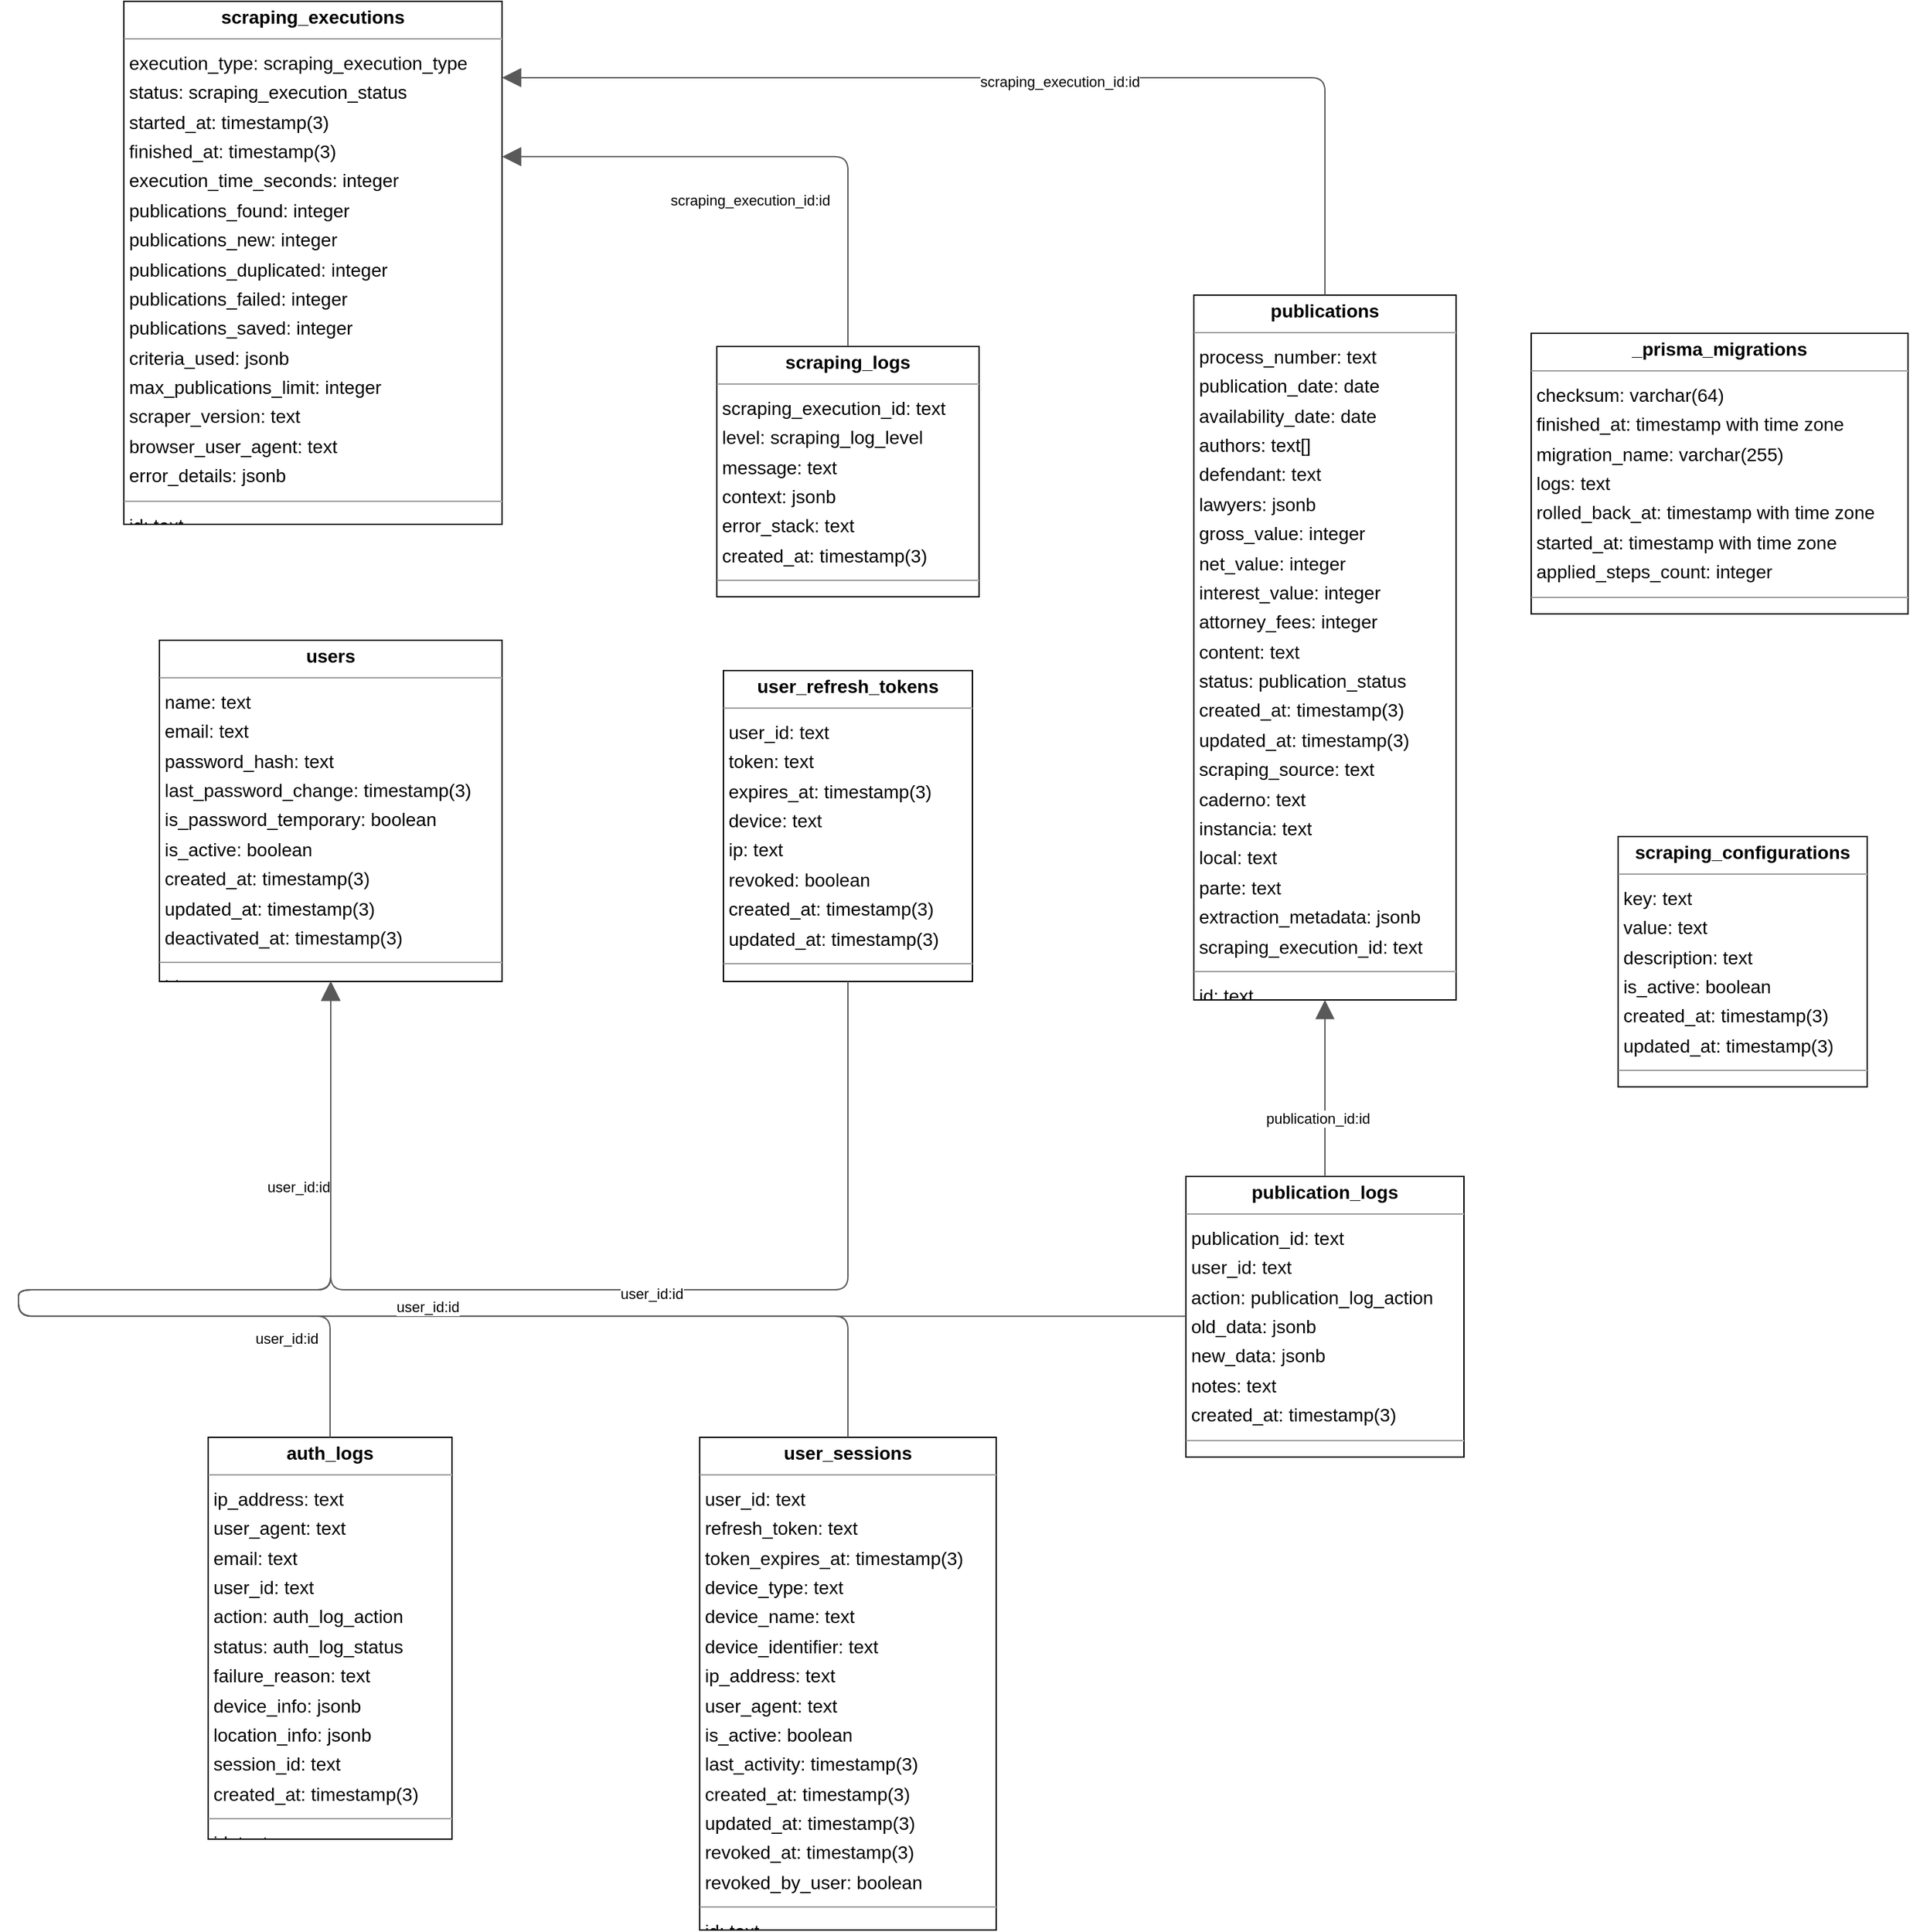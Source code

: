 <mxGraphModel dx="0" dy="0" grid="1" gridSize="10" guides="1" tooltips="1" connect="1" arrows="1" fold="1" page="0" pageScale="1" background="none" math="0" shadow="0">
  <root>
    <mxCell id="0" />
    <mxCell id="1" parent="0" />
    <mxCell id="node3" parent="1" vertex="1" value="&lt;p style=&quot;margin:0px;margin-top:4px;text-align:center;&quot;&gt;&lt;b&gt;_prisma_migrations&lt;/b&gt;&lt;/p&gt;&lt;hr size=&quot;1&quot;/&gt;&lt;p style=&quot;margin:0 0 0 4px;line-height:1.6;&quot;&gt; checksum: varchar(64)&lt;br/&gt; finished_at: timestamp with time zone&lt;br/&gt; migration_name: varchar(255)&lt;br/&gt; logs: text&lt;br/&gt; rolled_back_at: timestamp with time zone&lt;br/&gt; started_at: timestamp with time zone&lt;br/&gt; applied_steps_count: integer&lt;/p&gt;&lt;hr size=&quot;1&quot;/&gt;&lt;p style=&quot;margin:0 0 0 4px;line-height:1.6;&quot;&gt; id: varchar(36)&lt;/p&gt;" style="verticalAlign=top;align=left;overflow=fill;fontSize=14;fontFamily=Helvetica;html=1;rounded=0;shadow=0;comic=0;labelBackgroundColor=none;strokeWidth=1;">
      <mxGeometry x="1287" y="685" width="286" height="213" as="geometry" />
    </mxCell>
    <mxCell id="node0" parent="1" vertex="1" value="&lt;p style=&quot;margin:0px;margin-top:4px;text-align:center;&quot;&gt;&lt;b&gt;auth_logs&lt;/b&gt;&lt;/p&gt;&lt;hr size=&quot;1&quot;/&gt;&lt;p style=&quot;margin:0 0 0 4px;line-height:1.6;&quot;&gt; ip_address: text&lt;br/&gt; user_agent: text&lt;br/&gt; email: text&lt;br/&gt; user_id: text&lt;br/&gt; action: auth_log_action&lt;br/&gt; status: auth_log_status&lt;br/&gt; failure_reason: text&lt;br/&gt; device_info: jsonb&lt;br/&gt; location_info: jsonb&lt;br/&gt; session_id: text&lt;br/&gt; created_at: timestamp(3)&lt;/p&gt;&lt;hr size=&quot;1&quot;/&gt;&lt;p style=&quot;margin:0 0 0 4px;line-height:1.6;&quot;&gt; id: text&lt;/p&gt;" style="verticalAlign=top;align=left;overflow=fill;fontSize=14;fontFamily=Helvetica;html=1;rounded=0;shadow=0;comic=0;labelBackgroundColor=none;strokeWidth=1;">
      <mxGeometry x="283" y="1523" width="185" height="305" as="geometry" />
    </mxCell>
    <mxCell id="node4" parent="1" vertex="1" value="&lt;p style=&quot;margin:0px;margin-top:4px;text-align:center;&quot;&gt;&lt;b&gt;publication_logs&lt;/b&gt;&lt;/p&gt;&lt;hr size=&quot;1&quot;/&gt;&lt;p style=&quot;margin:0 0 0 4px;line-height:1.6;&quot;&gt; publication_id: text&lt;br/&gt; user_id: text&lt;br/&gt; action: publication_log_action&lt;br/&gt; old_data: jsonb&lt;br/&gt; new_data: jsonb&lt;br/&gt; notes: text&lt;br/&gt; created_at: timestamp(3)&lt;/p&gt;&lt;hr size=&quot;1&quot;/&gt;&lt;p style=&quot;margin:0 0 0 4px;line-height:1.6;&quot;&gt; id: text&lt;/p&gt;" style="verticalAlign=top;align=left;overflow=fill;fontSize=14;fontFamily=Helvetica;html=1;rounded=0;shadow=0;comic=0;labelBackgroundColor=none;strokeWidth=1;">
      <mxGeometry x="1025" y="1325" width="211" height="213" as="geometry" />
    </mxCell>
    <mxCell id="node1" parent="1" vertex="1" value="&lt;p style=&quot;margin:0px;margin-top:4px;text-align:center;&quot;&gt;&lt;b&gt;publications&lt;/b&gt;&lt;/p&gt;&lt;hr size=&quot;1&quot;/&gt;&lt;p style=&quot;margin:0 0 0 4px;line-height:1.6;&quot;&gt; process_number: text&lt;br/&gt; publication_date: date&lt;br/&gt; availability_date: date&lt;br/&gt; authors: text[]&lt;br/&gt; defendant: text&lt;br/&gt; lawyers: jsonb&lt;br/&gt; gross_value: integer&lt;br/&gt; net_value: integer&lt;br/&gt; interest_value: integer&lt;br/&gt; attorney_fees: integer&lt;br/&gt; content: text&lt;br/&gt; status: publication_status&lt;br/&gt; created_at: timestamp(3)&lt;br/&gt; updated_at: timestamp(3)&lt;br/&gt; scraping_source: text&lt;br/&gt; caderno: text&lt;br/&gt; instancia: text&lt;br/&gt; local: text&lt;br/&gt; parte: text&lt;br/&gt; extraction_metadata: jsonb&lt;br/&gt; scraping_execution_id: text&lt;/p&gt;&lt;hr size=&quot;1&quot;/&gt;&lt;p style=&quot;margin:0 0 0 4px;line-height:1.6;&quot;&gt; id: text&lt;/p&gt;" style="verticalAlign=top;align=left;overflow=fill;fontSize=14;fontFamily=Helvetica;html=1;rounded=0;shadow=0;comic=0;labelBackgroundColor=none;strokeWidth=1;">
      <mxGeometry x="1031" y="656" width="199" height="535" as="geometry" />
    </mxCell>
    <mxCell id="node2" parent="1" vertex="1" value="&lt;p style=&quot;margin:0px;margin-top:4px;text-align:center;&quot;&gt;&lt;b&gt;scraping_configurations&lt;/b&gt;&lt;/p&gt;&lt;hr size=&quot;1&quot;/&gt;&lt;p style=&quot;margin:0 0 0 4px;line-height:1.6;&quot;&gt; key: text&lt;br/&gt; value: text&lt;br/&gt; description: text&lt;br/&gt; is_active: boolean&lt;br/&gt; created_at: timestamp(3)&lt;br/&gt; updated_at: timestamp(3)&lt;/p&gt;&lt;hr size=&quot;1&quot;/&gt;&lt;p style=&quot;margin:0 0 0 4px;line-height:1.6;&quot;&gt; id: text&lt;/p&gt;" style="verticalAlign=top;align=left;overflow=fill;fontSize=14;fontFamily=Helvetica;html=1;rounded=0;shadow=0;comic=0;labelBackgroundColor=none;strokeWidth=1;">
      <mxGeometry x="1353" y="1067" width="189" height="190" as="geometry" />
    </mxCell>
    <mxCell id="node7" parent="1" vertex="1" value="&lt;p style=&quot;margin:0px;margin-top:4px;text-align:center;&quot;&gt;&lt;b&gt;scraping_executions&lt;/b&gt;&lt;/p&gt;&lt;hr size=&quot;1&quot;/&gt;&lt;p style=&quot;margin:0 0 0 4px;line-height:1.6;&quot;&gt; execution_type: scraping_execution_type&lt;br/&gt; status: scraping_execution_status&lt;br/&gt; started_at: timestamp(3)&lt;br/&gt; finished_at: timestamp(3)&lt;br/&gt; execution_time_seconds: integer&lt;br/&gt; publications_found: integer&lt;br/&gt; publications_new: integer&lt;br/&gt; publications_duplicated: integer&lt;br/&gt; publications_failed: integer&lt;br/&gt; publications_saved: integer&lt;br/&gt; criteria_used: jsonb&lt;br/&gt; max_publications_limit: integer&lt;br/&gt; scraper_version: text&lt;br/&gt; browser_user_agent: text&lt;br/&gt; error_details: jsonb&lt;/p&gt;&lt;hr size=&quot;1&quot;/&gt;&lt;p style=&quot;margin:0 0 0 4px;line-height:1.6;&quot;&gt; id: text&lt;/p&gt;" style="verticalAlign=top;align=left;overflow=fill;fontSize=14;fontFamily=Helvetica;html=1;rounded=0;shadow=0;comic=0;labelBackgroundColor=none;strokeWidth=1;">
      <mxGeometry x="219" y="433" width="287" height="397" as="geometry" />
    </mxCell>
    <mxCell id="node9" parent="1" vertex="1" value="&lt;p style=&quot;margin:0px;margin-top:4px;text-align:center;&quot;&gt;&lt;b&gt;scraping_logs&lt;/b&gt;&lt;/p&gt;&lt;hr size=&quot;1&quot;/&gt;&lt;p style=&quot;margin:0 0 0 4px;line-height:1.6;&quot;&gt; scraping_execution_id: text&lt;br/&gt; level: scraping_log_level&lt;br/&gt; message: text&lt;br/&gt; context: jsonb&lt;br/&gt; error_stack: text&lt;br/&gt; created_at: timestamp(3)&lt;/p&gt;&lt;hr size=&quot;1&quot;/&gt;&lt;p style=&quot;margin:0 0 0 4px;line-height:1.6;&quot;&gt; id: text&lt;/p&gt;" style="verticalAlign=top;align=left;overflow=fill;fontSize=14;fontFamily=Helvetica;html=1;rounded=0;shadow=0;comic=0;labelBackgroundColor=none;strokeWidth=1;">
      <mxGeometry x="669" y="695" width="199" height="190" as="geometry" />
    </mxCell>
    <mxCell id="node8" parent="1" vertex="1" value="&lt;p style=&quot;margin:0px;margin-top:4px;text-align:center;&quot;&gt;&lt;b&gt;user_refresh_tokens&lt;/b&gt;&lt;/p&gt;&lt;hr size=&quot;1&quot;/&gt;&lt;p style=&quot;margin:0 0 0 4px;line-height:1.6;&quot;&gt; user_id: text&lt;br/&gt; token: text&lt;br/&gt; expires_at: timestamp(3)&lt;br/&gt; device: text&lt;br/&gt; ip: text&lt;br/&gt; revoked: boolean&lt;br/&gt; created_at: timestamp(3)&lt;br/&gt; updated_at: timestamp(3)&lt;/p&gt;&lt;hr size=&quot;1&quot;/&gt;&lt;p style=&quot;margin:0 0 0 4px;line-height:1.6;&quot;&gt; id: text&lt;/p&gt;" style="verticalAlign=top;align=left;overflow=fill;fontSize=14;fontFamily=Helvetica;html=1;rounded=0;shadow=0;comic=0;labelBackgroundColor=none;strokeWidth=1;">
      <mxGeometry x="674" y="941" width="189" height="236" as="geometry" />
    </mxCell>
    <mxCell id="node5" parent="1" vertex="1" value="&lt;p style=&quot;margin:0px;margin-top:4px;text-align:center;&quot;&gt;&lt;b&gt;user_sessions&lt;/b&gt;&lt;/p&gt;&lt;hr size=&quot;1&quot;/&gt;&lt;p style=&quot;margin:0 0 0 4px;line-height:1.6;&quot;&gt; user_id: text&lt;br/&gt; refresh_token: text&lt;br/&gt; token_expires_at: timestamp(3)&lt;br/&gt; device_type: text&lt;br/&gt; device_name: text&lt;br/&gt; device_identifier: text&lt;br/&gt; ip_address: text&lt;br/&gt; user_agent: text&lt;br/&gt; is_active: boolean&lt;br/&gt; last_activity: timestamp(3)&lt;br/&gt; created_at: timestamp(3)&lt;br/&gt; updated_at: timestamp(3)&lt;br/&gt; revoked_at: timestamp(3)&lt;br/&gt; revoked_by_user: boolean&lt;/p&gt;&lt;hr size=&quot;1&quot;/&gt;&lt;p style=&quot;margin:0 0 0 4px;line-height:1.6;&quot;&gt; id: text&lt;/p&gt;" style="verticalAlign=top;align=left;overflow=fill;fontSize=14;fontFamily=Helvetica;html=1;rounded=0;shadow=0;comic=0;labelBackgroundColor=none;strokeWidth=1;">
      <mxGeometry x="656" y="1523" width="225" height="374" as="geometry" />
    </mxCell>
    <mxCell id="node6" parent="1" vertex="1" value="&lt;p style=&quot;margin:0px;margin-top:4px;text-align:center;&quot;&gt;&lt;b&gt;users&lt;/b&gt;&lt;/p&gt;&lt;hr size=&quot;1&quot;/&gt;&lt;p style=&quot;margin:0 0 0 4px;line-height:1.6;&quot;&gt; name: text&lt;br/&gt; email: text&lt;br/&gt; password_hash: text&lt;br/&gt; last_password_change: timestamp(3)&lt;br/&gt; is_password_temporary: boolean&lt;br/&gt; is_active: boolean&lt;br/&gt; created_at: timestamp(3)&lt;br/&gt; updated_at: timestamp(3)&lt;br/&gt; deactivated_at: timestamp(3)&lt;/p&gt;&lt;hr size=&quot;1&quot;/&gt;&lt;p style=&quot;margin:0 0 0 4px;line-height:1.6;&quot;&gt; id: text&lt;/p&gt;" style="verticalAlign=top;align=left;overflow=fill;fontSize=14;fontFamily=Helvetica;html=1;rounded=0;shadow=0;comic=0;labelBackgroundColor=none;strokeWidth=1;">
      <mxGeometry x="246" y="918" width="260" height="259" as="geometry" />
    </mxCell>
    <mxCell id="edge2" edge="1" value="" parent="1" source="node0" target="node6" style="html=1;rounded=1;edgeStyle=orthogonalEdgeStyle;dashed=0;startArrow=none;endArrow=block;endSize=12;strokeColor=#595959;exitX=0.500;exitY=0.000;exitDx=0;exitDy=0;entryX=0.500;entryY=1.000;entryDx=0;entryDy=0;">
      <mxGeometry width="50" height="50" relative="1" as="geometry">
        <Array as="points">
          <mxPoint x="376" y="1431" />
          <mxPoint x="139" y="1431" />
          <mxPoint x="139" y="1411" />
          <mxPoint x="376" y="1411" />
        </Array>
      </mxGeometry>
    </mxCell>
    <mxCell id="label14" parent="edge2" vertex="1" connectable="0" value="user_id:id" style="edgeLabel;resizable=0;html=1;align=left;verticalAlign=top;strokeColor=default;">
      <mxGeometry x="317" y="1435" as="geometry" />
    </mxCell>
    <mxCell id="edge0" edge="1" value="" parent="1" source="node4" target="node1" style="html=1;rounded=1;edgeStyle=orthogonalEdgeStyle;dashed=0;startArrow=none;endArrow=block;endSize=12;strokeColor=#595959;exitX=0.500;exitY=0.000;exitDx=0;exitDy=0;entryX=0.500;entryY=1.000;entryDx=0;entryDy=0;">
      <mxGeometry width="50" height="50" relative="1" as="geometry">
        <Array as="points" />
      </mxGeometry>
    </mxCell>
    <mxCell id="label2" parent="edge0" vertex="1" connectable="0" value="publication_id:id" style="edgeLabel;resizable=0;html=1;align=left;verticalAlign=top;strokeColor=default;">
      <mxGeometry x="1084" y="1268" as="geometry" />
    </mxCell>
    <mxCell id="edge1" edge="1" value="" parent="1" source="node4" target="node6" style="html=1;rounded=1;edgeStyle=orthogonalEdgeStyle;dashed=0;startArrow=none;endArrow=block;endSize=12;strokeColor=#595959;exitX=0.000;exitY=0.498;exitDx=0;exitDy=0;entryX=0.500;entryY=1.000;entryDx=0;entryDy=0;">
      <mxGeometry width="50" height="50" relative="1" as="geometry">
        <Array as="points">
          <mxPoint x="139" y="1431" />
          <mxPoint x="139" y="1411" />
          <mxPoint x="376" y="1411" />
        </Array>
      </mxGeometry>
    </mxCell>
    <mxCell id="label8" parent="edge1" vertex="1" connectable="0" value="user_id:id" style="edgeLabel;resizable=0;html=1;align=left;verticalAlign=top;strokeColor=default;">
      <mxGeometry x="326" y="1320" as="geometry" />
    </mxCell>
    <mxCell id="edge4" edge="1" value="" parent="1" source="node1" target="node7" style="html=1;rounded=1;edgeStyle=orthogonalEdgeStyle;dashed=0;startArrow=none;endArrow=block;endSize=12;strokeColor=#595959;exitX=0.500;exitY=0.000;exitDx=0;exitDy=0;entryX=1.000;entryY=0.146;entryDx=0;entryDy=0;">
      <mxGeometry width="50" height="50" relative="1" as="geometry">
        <Array as="points">
          <mxPoint x="1131" y="491" />
        </Array>
      </mxGeometry>
    </mxCell>
    <mxCell id="label26" parent="edge4" vertex="1" connectable="0" value="scraping_execution_id:id" style="edgeLabel;resizable=0;html=1;align=left;verticalAlign=top;strokeColor=default;">
      <mxGeometry x="867" y="481" as="geometry" />
    </mxCell>
    <mxCell id="edge6" edge="1" value="" parent="1" source="node9" target="node7" style="html=1;rounded=1;edgeStyle=orthogonalEdgeStyle;dashed=0;startArrow=none;endArrow=block;endSize=12;strokeColor=#595959;exitX=0.500;exitY=0.000;exitDx=0;exitDy=0;entryX=1.000;entryY=0.297;entryDx=0;entryDy=0;">
      <mxGeometry width="50" height="50" relative="1" as="geometry">
        <Array as="points">
          <mxPoint x="769" y="551" />
        </Array>
      </mxGeometry>
    </mxCell>
    <mxCell id="label38" parent="edge6" vertex="1" connectable="0" value="scraping_execution_id:id" style="edgeLabel;resizable=0;html=1;align=left;verticalAlign=top;strokeColor=default;">
      <mxGeometry x="632" y="571" as="geometry" />
    </mxCell>
    <mxCell id="edge5" edge="1" value="" parent="1" source="node8" target="node6" style="html=1;rounded=1;edgeStyle=orthogonalEdgeStyle;dashed=0;startArrow=none;endArrow=block;endSize=12;strokeColor=#595959;exitX=0.500;exitY=1.000;exitDx=0;exitDy=0;entryX=0.500;entryY=1.000;entryDx=0;entryDy=0;">
      <mxGeometry width="50" height="50" relative="1" as="geometry">
        <Array as="points">
          <mxPoint x="769" y="1411" />
          <mxPoint x="376" y="1411" />
        </Array>
      </mxGeometry>
    </mxCell>
    <mxCell id="label32" parent="edge5" vertex="1" connectable="0" value="user_id:id" style="edgeLabel;resizable=0;html=1;align=left;verticalAlign=top;strokeColor=default;">
      <mxGeometry x="594" y="1401" as="geometry" />
    </mxCell>
    <mxCell id="edge3" edge="1" value="" parent="1" source="node5" target="node6" style="html=1;rounded=1;edgeStyle=orthogonalEdgeStyle;dashed=0;startArrow=none;endArrow=block;endSize=12;strokeColor=#595959;exitX=0.500;exitY=0.000;exitDx=0;exitDy=0;entryX=0.500;entryY=1.000;entryDx=0;entryDy=0;">
      <mxGeometry width="50" height="50" relative="1" as="geometry">
        <Array as="points">
          <mxPoint x="769" y="1431" />
          <mxPoint x="139" y="1431" />
          <mxPoint x="139" y="1411" />
          <mxPoint x="376" y="1411" />
        </Array>
      </mxGeometry>
    </mxCell>
    <mxCell id="label20" parent="edge3" vertex="1" connectable="0" value="user_id:id" style="edgeLabel;resizable=0;html=1;align=left;verticalAlign=top;strokeColor=default;">
      <mxGeometry x="424" y="1411" as="geometry" />
    </mxCell>
  </root>
</mxGraphModel>